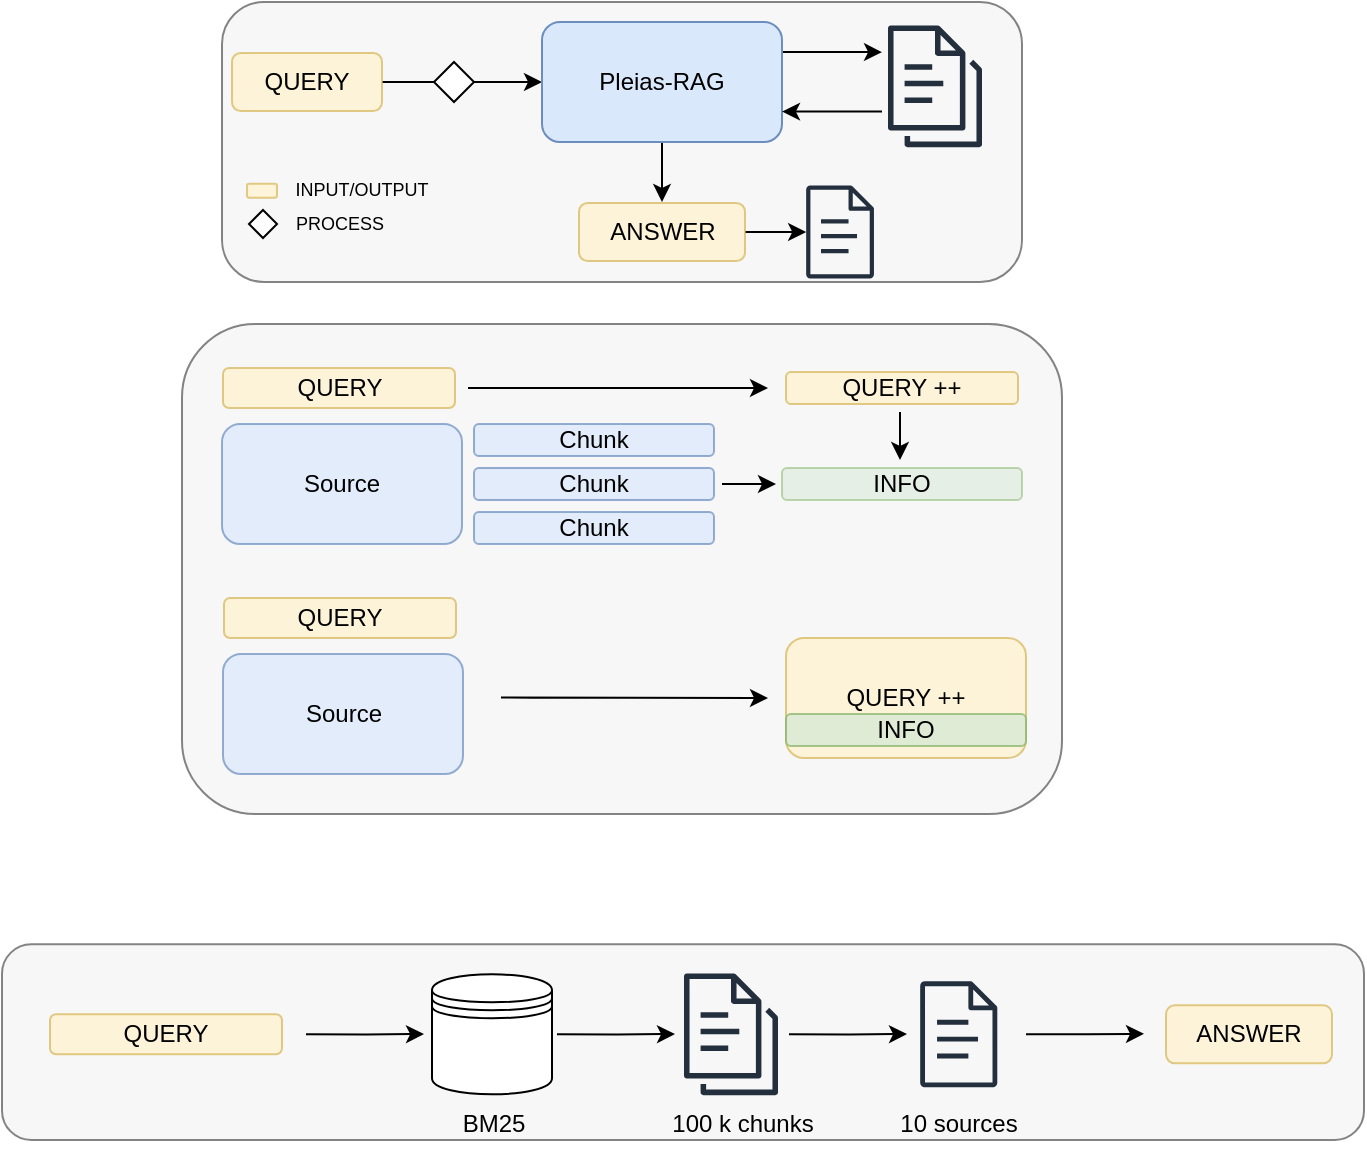 <mxfile version="27.0.6">
  <diagram name="Página-1" id="i60V8eMSksGrL9EIpr1r">
    <mxGraphModel dx="793" dy="411" grid="0" gridSize="10" guides="1" tooltips="1" connect="1" arrows="1" fold="1" page="1" pageScale="1" pageWidth="827" pageHeight="1169" math="0" shadow="0">
      <root>
        <mxCell id="0" />
        <mxCell id="1" parent="0" />
        <mxCell id="U8FTYkWrthfQKXrt1uKZ-69" value="" style="rounded=1;whiteSpace=wrap;html=1;fillColor=#f5f5f5;fontColor=#333333;strokeColor=#666666;opacity=80;" vertex="1" parent="1">
          <mxGeometry x="30" y="841.16" width="681" height="97.84" as="geometry" />
        </mxCell>
        <mxCell id="U8FTYkWrthfQKXrt1uKZ-55" value="" style="rounded=1;whiteSpace=wrap;html=1;fillColor=#f5f5f5;fontColor=#333333;strokeColor=#666666;opacity=80;" vertex="1" parent="1">
          <mxGeometry x="120" y="531" width="440" height="245" as="geometry" />
        </mxCell>
        <mxCell id="U8FTYkWrthfQKXrt1uKZ-20" value="" style="rounded=1;whiteSpace=wrap;html=1;fillColor=#f5f5f5;fontColor=#333333;strokeColor=#666666;opacity=80;" vertex="1" parent="1">
          <mxGeometry x="140" y="370" width="400" height="140" as="geometry" />
        </mxCell>
        <mxCell id="U8FTYkWrthfQKXrt1uKZ-4" style="edgeStyle=orthogonalEdgeStyle;rounded=0;orthogonalLoop=1;jettySize=auto;html=1;exitX=1;exitY=0.5;exitDx=0;exitDy=0;entryX=0;entryY=0.5;entryDx=0;entryDy=0;" edge="1" parent="1">
          <mxGeometry relative="1" as="geometry">
            <mxPoint x="300" y="410" as="targetPoint" />
            <mxPoint x="220" y="410" as="sourcePoint" />
          </mxGeometry>
        </mxCell>
        <mxCell id="U8FTYkWrthfQKXrt1uKZ-2" value="" style="rhombus;whiteSpace=wrap;html=1;" vertex="1" parent="1">
          <mxGeometry x="246" y="400" width="20" height="20" as="geometry" />
        </mxCell>
        <mxCell id="U8FTYkWrthfQKXrt1uKZ-14" style="edgeStyle=orthogonalEdgeStyle;rounded=0;orthogonalLoop=1;jettySize=auto;html=1;exitX=1;exitY=0.25;exitDx=0;exitDy=0;" edge="1" parent="1" source="U8FTYkWrthfQKXrt1uKZ-5">
          <mxGeometry relative="1" as="geometry">
            <mxPoint x="470" y="395.077" as="targetPoint" />
          </mxGeometry>
        </mxCell>
        <mxCell id="U8FTYkWrthfQKXrt1uKZ-18" style="edgeStyle=orthogonalEdgeStyle;rounded=0;orthogonalLoop=1;jettySize=auto;html=1;entryX=0.5;entryY=0;entryDx=0;entryDy=0;" edge="1" parent="1" source="U8FTYkWrthfQKXrt1uKZ-5">
          <mxGeometry relative="1" as="geometry">
            <mxPoint x="360" y="470" as="targetPoint" />
          </mxGeometry>
        </mxCell>
        <mxCell id="U8FTYkWrthfQKXrt1uKZ-5" value="Pleias-RAG" style="rounded=1;whiteSpace=wrap;html=1;fillColor=#dae8fc;strokeColor=#6c8ebf;" vertex="1" parent="1">
          <mxGeometry x="300" y="380" width="120" height="60" as="geometry" />
        </mxCell>
        <mxCell id="U8FTYkWrthfQKXrt1uKZ-8" value="" style="sketch=0;outlineConnect=0;fontColor=#232F3E;gradientColor=none;fillColor=#232F3D;strokeColor=none;dashed=0;verticalLabelPosition=bottom;verticalAlign=top;align=center;html=1;fontSize=12;fontStyle=0;aspect=fixed;pointerEvents=1;shape=mxgraph.aws4.documents3;" vertex="1" parent="1">
          <mxGeometry x="473" y="380" width="47" height="64.32" as="geometry" />
        </mxCell>
        <mxCell id="U8FTYkWrthfQKXrt1uKZ-27" style="edgeStyle=orthogonalEdgeStyle;rounded=0;orthogonalLoop=1;jettySize=auto;html=1;exitX=1;exitY=0.5;exitDx=0;exitDy=0;" edge="1" parent="1" source="U8FTYkWrthfQKXrt1uKZ-36" target="U8FTYkWrthfQKXrt1uKZ-25">
          <mxGeometry relative="1" as="geometry">
            <mxPoint x="395.0" y="485" as="sourcePoint" />
          </mxGeometry>
        </mxCell>
        <mxCell id="U8FTYkWrthfQKXrt1uKZ-15" style="edgeStyle=orthogonalEdgeStyle;rounded=0;orthogonalLoop=1;jettySize=auto;html=1;" edge="1" parent="1">
          <mxGeometry relative="1" as="geometry">
            <mxPoint x="420" y="424.81" as="targetPoint" />
            <mxPoint x="470" y="424.81" as="sourcePoint" />
            <Array as="points">
              <mxPoint x="470" y="424.81" />
              <mxPoint x="470" y="424.81" />
            </Array>
          </mxGeometry>
        </mxCell>
        <mxCell id="U8FTYkWrthfQKXrt1uKZ-21" value="" style="rhombus;whiteSpace=wrap;html=1;" vertex="1" parent="1">
          <mxGeometry x="153.5" y="474" width="14" height="14" as="geometry" />
        </mxCell>
        <mxCell id="U8FTYkWrthfQKXrt1uKZ-22" value="&lt;font style=&quot;font-size: 9px;&quot;&gt;INPUT/OUTPUT&lt;/font&gt;" style="text;html=1;align=center;verticalAlign=middle;whiteSpace=wrap;rounded=0;" vertex="1" parent="1">
          <mxGeometry x="160" y="448" width="100" height="30" as="geometry" />
        </mxCell>
        <mxCell id="U8FTYkWrthfQKXrt1uKZ-24" value="&lt;font style=&quot;font-size: 9px;&quot;&gt;PROCESS&lt;/font&gt;" style="text;html=1;align=center;verticalAlign=middle;whiteSpace=wrap;rounded=0;" vertex="1" parent="1">
          <mxGeometry x="167.5" y="465" width="62" height="30" as="geometry" />
        </mxCell>
        <mxCell id="U8FTYkWrthfQKXrt1uKZ-25" value="" style="sketch=0;outlineConnect=0;fontColor=#232F3E;gradientColor=none;fillColor=#232F3D;strokeColor=none;dashed=0;verticalLabelPosition=bottom;verticalAlign=top;align=center;html=1;fontSize=12;fontStyle=0;aspect=fixed;pointerEvents=1;shape=mxgraph.aws4.document;" vertex="1" parent="1">
          <mxGeometry x="432" y="461.7" width="34.06" height="46.6" as="geometry" />
        </mxCell>
        <mxCell id="U8FTYkWrthfQKXrt1uKZ-29" value="Source" style="rounded=1;whiteSpace=wrap;html=1;fillColor=#dae8fc;strokeColor=#6c8ebf;opacity=70;" vertex="1" parent="1">
          <mxGeometry x="140" y="581" width="120" height="60" as="geometry" />
        </mxCell>
        <mxCell id="U8FTYkWrthfQKXrt1uKZ-30" value="Chunk" style="rounded=1;whiteSpace=wrap;html=1;fillColor=#dae8fc;strokeColor=#6c8ebf;opacity=70;" vertex="1" parent="1">
          <mxGeometry x="266" y="581" width="120" height="16" as="geometry" />
        </mxCell>
        <mxCell id="U8FTYkWrthfQKXrt1uKZ-37" style="edgeStyle=orthogonalEdgeStyle;rounded=0;orthogonalLoop=1;jettySize=auto;html=1;" edge="1" parent="1">
          <mxGeometry relative="1" as="geometry">
            <mxPoint x="417" y="611" as="targetPoint" />
            <mxPoint x="390" y="611" as="sourcePoint" />
          </mxGeometry>
        </mxCell>
        <mxCell id="U8FTYkWrthfQKXrt1uKZ-31" value="Chunk" style="rounded=1;whiteSpace=wrap;html=1;fillColor=#dae8fc;strokeColor=#6c8ebf;opacity=70;" vertex="1" parent="1">
          <mxGeometry x="266" y="603" width="120" height="16" as="geometry" />
        </mxCell>
        <mxCell id="U8FTYkWrthfQKXrt1uKZ-32" value="Chunk" style="rounded=1;whiteSpace=wrap;html=1;fillColor=#dae8fc;strokeColor=#6c8ebf;opacity=70;" vertex="1" parent="1">
          <mxGeometry x="266" y="625" width="120" height="16" as="geometry" />
        </mxCell>
        <mxCell id="U8FTYkWrthfQKXrt1uKZ-39" style="edgeStyle=orthogonalEdgeStyle;rounded=0;orthogonalLoop=1;jettySize=auto;html=1;" edge="1" parent="1">
          <mxGeometry relative="1" as="geometry">
            <mxPoint x="413" y="563" as="targetPoint" />
            <mxPoint x="263" y="563" as="sourcePoint" />
          </mxGeometry>
        </mxCell>
        <mxCell id="U8FTYkWrthfQKXrt1uKZ-33" value="&lt;span style=&quot;color: rgb(0, 0, 0); font-family: Helvetica; font-size: 12px; font-style: normal; font-variant-ligatures: normal; font-variant-caps: normal; font-weight: 400; letter-spacing: normal; orphans: 2; text-align: center; text-indent: 0px; text-transform: none; widows: 2; word-spacing: 0px; -webkit-text-stroke-width: 0px; white-space: normal; text-decoration-thickness: initial; text-decoration-style: initial; text-decoration-color: initial; float: none; display: inline !important;&quot;&gt;QUERY&lt;/span&gt;" style="rounded=1;whiteSpace=wrap;html=1;fillColor=#fff2cc;strokeColor=#d6b656;opacity=70;" vertex="1" parent="1">
          <mxGeometry x="140.5" y="553" width="116" height="20" as="geometry" />
        </mxCell>
        <mxCell id="U8FTYkWrthfQKXrt1uKZ-34" value="&lt;span style=&quot;color: rgb(0, 0, 0); font-family: Helvetica; font-size: 12px; font-style: normal; font-variant-ligatures: normal; font-variant-caps: normal; font-weight: 400; letter-spacing: normal; orphans: 2; text-align: center; text-indent: 0px; text-transform: none; widows: 2; word-spacing: 0px; -webkit-text-stroke-width: 0px; white-space: normal; text-decoration-thickness: initial; text-decoration-style: initial; text-decoration-color: initial; float: none; display: inline !important;&quot;&gt;QUERY&lt;/span&gt;" style="rounded=1;whiteSpace=wrap;html=1;fillColor=#fff2cc;strokeColor=#d6b656;opacity=70;" vertex="1" parent="1">
          <mxGeometry x="145" y="395.5" width="75" height="29" as="geometry" />
        </mxCell>
        <mxCell id="U8FTYkWrthfQKXrt1uKZ-35" value="" style="rounded=1;whiteSpace=wrap;html=1;fillColor=#fff2cc;strokeColor=#d6b656;opacity=70;" vertex="1" parent="1">
          <mxGeometry x="152.5" y="460.82" width="15" height="7" as="geometry" />
        </mxCell>
        <mxCell id="U8FTYkWrthfQKXrt1uKZ-36" value="ANSWER" style="rounded=1;whiteSpace=wrap;html=1;fillColor=#fff2cc;strokeColor=#d6b656;opacity=70;" vertex="1" parent="1">
          <mxGeometry x="318.5" y="470.5" width="83" height="29" as="geometry" />
        </mxCell>
        <mxCell id="U8FTYkWrthfQKXrt1uKZ-38" value="INFO" style="rounded=1;whiteSpace=wrap;html=1;fillColor=#d5e8d4;strokeColor=#82b366;opacity=50;" vertex="1" parent="1">
          <mxGeometry x="420" y="603" width="120" height="16" as="geometry" />
        </mxCell>
        <mxCell id="U8FTYkWrthfQKXrt1uKZ-43" value="" style="edgeStyle=orthogonalEdgeStyle;rounded=0;orthogonalLoop=1;jettySize=auto;html=1;" edge="1" parent="1">
          <mxGeometry relative="1" as="geometry">
            <mxPoint x="479" y="575" as="sourcePoint" />
            <mxPoint x="479" y="599" as="targetPoint" />
          </mxGeometry>
        </mxCell>
        <mxCell id="U8FTYkWrthfQKXrt1uKZ-40" value="&lt;span style=&quot;color: rgb(0, 0, 0); font-family: Helvetica; font-size: 12px; font-style: normal; font-variant-ligatures: normal; font-variant-caps: normal; font-weight: 400; letter-spacing: normal; orphans: 2; text-align: center; text-indent: 0px; text-transform: none; widows: 2; word-spacing: 0px; -webkit-text-stroke-width: 0px; white-space: normal; text-decoration-thickness: initial; text-decoration-style: initial; text-decoration-color: initial; float: none; display: inline !important;&quot;&gt;QUERY ++&lt;/span&gt;" style="rounded=1;whiteSpace=wrap;html=1;fillColor=#fff2cc;strokeColor=#d6b656;opacity=70;" vertex="1" parent="1">
          <mxGeometry x="422" y="555" width="116" height="16" as="geometry" />
        </mxCell>
        <mxCell id="U8FTYkWrthfQKXrt1uKZ-44" value="Source" style="rounded=1;whiteSpace=wrap;html=1;fillColor=#dae8fc;strokeColor=#6c8ebf;opacity=70;" vertex="1" parent="1">
          <mxGeometry x="140.5" y="696" width="120" height="60" as="geometry" />
        </mxCell>
        <mxCell id="U8FTYkWrthfQKXrt1uKZ-49" style="edgeStyle=orthogonalEdgeStyle;rounded=0;orthogonalLoop=1;jettySize=auto;html=1;" edge="1" parent="1">
          <mxGeometry relative="1" as="geometry">
            <mxPoint x="413" y="718" as="targetPoint" />
            <mxPoint x="295.5" y="717.83" as="sourcePoint" />
            <Array as="points">
              <mxPoint x="279.5" y="717.83" />
            </Array>
          </mxGeometry>
        </mxCell>
        <mxCell id="U8FTYkWrthfQKXrt1uKZ-50" value="&lt;span style=&quot;color: rgb(0, 0, 0); font-family: Helvetica; font-size: 12px; font-style: normal; font-variant-ligatures: normal; font-variant-caps: normal; font-weight: 400; letter-spacing: normal; orphans: 2; text-align: center; text-indent: 0px; text-transform: none; widows: 2; word-spacing: 0px; -webkit-text-stroke-width: 0px; white-space: normal; text-decoration-thickness: initial; text-decoration-style: initial; text-decoration-color: initial; float: none; display: inline !important;&quot;&gt;QUERY&lt;/span&gt;" style="rounded=1;whiteSpace=wrap;html=1;fillColor=#fff2cc;strokeColor=#d6b656;opacity=70;" vertex="1" parent="1">
          <mxGeometry x="141" y="668" width="116" height="20" as="geometry" />
        </mxCell>
        <mxCell id="U8FTYkWrthfQKXrt1uKZ-53" value="&lt;span style=&quot;color: rgb(0, 0, 0); font-family: Helvetica; font-size: 12px; font-style: normal; font-variant-ligatures: normal; font-variant-caps: normal; font-weight: 400; letter-spacing: normal; orphans: 2; text-align: center; text-indent: 0px; text-transform: none; widows: 2; word-spacing: 0px; -webkit-text-stroke-width: 0px; white-space: normal; text-decoration-thickness: initial; text-decoration-style: initial; text-decoration-color: initial; float: none; display: inline !important;&quot;&gt;QUERY ++&lt;/span&gt;" style="rounded=1;whiteSpace=wrap;html=1;fillColor=#fff2cc;strokeColor=#d6b656;opacity=70;" vertex="1" parent="1">
          <mxGeometry x="422" y="688" width="120" height="60" as="geometry" />
        </mxCell>
        <mxCell id="U8FTYkWrthfQKXrt1uKZ-54" value="INFO" style="rounded=1;whiteSpace=wrap;html=1;fillColor=#d5e8d4;strokeColor=#82b366;opacity=70;" vertex="1" parent="1">
          <mxGeometry x="422" y="726" width="120" height="16" as="geometry" />
        </mxCell>
        <mxCell id="U8FTYkWrthfQKXrt1uKZ-56" value="&lt;span style=&quot;color: rgb(0, 0, 0); font-family: Helvetica; font-size: 12px; font-style: normal; font-variant-ligatures: normal; font-variant-caps: normal; font-weight: 400; letter-spacing: normal; orphans: 2; text-align: center; text-indent: 0px; text-transform: none; widows: 2; word-spacing: 0px; -webkit-text-stroke-width: 0px; white-space: normal; text-decoration-thickness: initial; text-decoration-style: initial; text-decoration-color: initial; float: none; display: inline !important;&quot;&gt;QUERY&lt;/span&gt;" style="rounded=1;whiteSpace=wrap;html=1;fillColor=#fff2cc;strokeColor=#d6b656;opacity=70;" vertex="1" parent="1">
          <mxGeometry x="54" y="876.16" width="116" height="20" as="geometry" />
        </mxCell>
        <mxCell id="U8FTYkWrthfQKXrt1uKZ-57" value="" style="shape=datastore;whiteSpace=wrap;html=1;" vertex="1" parent="1">
          <mxGeometry x="245" y="856.16" width="60" height="60" as="geometry" />
        </mxCell>
        <mxCell id="U8FTYkWrthfQKXrt1uKZ-58" value="" style="sketch=0;outlineConnect=0;fontColor=#232F3E;gradientColor=none;fillColor=#232F3D;strokeColor=none;dashed=0;verticalLabelPosition=bottom;verticalAlign=top;align=center;html=1;fontSize=12;fontStyle=0;aspect=fixed;pointerEvents=1;shape=mxgraph.aws4.documents3;" vertex="1" parent="1">
          <mxGeometry x="371" y="854" width="47" height="64.32" as="geometry" />
        </mxCell>
        <mxCell id="U8FTYkWrthfQKXrt1uKZ-60" value="" style="sketch=0;outlineConnect=0;fontColor=#232F3E;gradientColor=none;fillColor=#232F3D;strokeColor=none;dashed=0;verticalLabelPosition=bottom;verticalAlign=top;align=center;html=1;fontSize=12;fontStyle=0;aspect=fixed;pointerEvents=1;shape=mxgraph.aws4.document;" vertex="1" parent="1">
          <mxGeometry x="489.0" y="859.66" width="38.74" height="53" as="geometry" />
        </mxCell>
        <mxCell id="U8FTYkWrthfQKXrt1uKZ-64" style="edgeStyle=orthogonalEdgeStyle;rounded=0;orthogonalLoop=1;jettySize=auto;html=1;" edge="1" parent="1">
          <mxGeometry relative="1" as="geometry">
            <mxPoint x="182" y="886.17" as="sourcePoint" />
            <mxPoint x="241" y="886.02" as="targetPoint" />
            <Array as="points">
              <mxPoint x="212" y="886.17" />
            </Array>
          </mxGeometry>
        </mxCell>
        <mxCell id="U8FTYkWrthfQKXrt1uKZ-65" style="edgeStyle=orthogonalEdgeStyle;rounded=0;orthogonalLoop=1;jettySize=auto;html=1;" edge="1" parent="1">
          <mxGeometry relative="1" as="geometry">
            <mxPoint x="307.5" y="886.17" as="sourcePoint" />
            <mxPoint x="366.5" y="886.02" as="targetPoint" />
            <Array as="points">
              <mxPoint x="337.5" y="886.17" />
            </Array>
          </mxGeometry>
        </mxCell>
        <mxCell id="U8FTYkWrthfQKXrt1uKZ-66" style="edgeStyle=orthogonalEdgeStyle;rounded=0;orthogonalLoop=1;jettySize=auto;html=1;" edge="1" parent="1">
          <mxGeometry relative="1" as="geometry">
            <mxPoint x="423.5" y="886.17" as="sourcePoint" />
            <mxPoint x="482.5" y="886.02" as="targetPoint" />
            <Array as="points">
              <mxPoint x="453.5" y="886.17" />
            </Array>
          </mxGeometry>
        </mxCell>
        <mxCell id="U8FTYkWrthfQKXrt1uKZ-67" style="edgeStyle=orthogonalEdgeStyle;rounded=0;orthogonalLoop=1;jettySize=auto;html=1;" edge="1" parent="1">
          <mxGeometry relative="1" as="geometry">
            <mxPoint x="542" y="886.07" as="sourcePoint" />
            <mxPoint x="601" y="885.92" as="targetPoint" />
            <Array as="points">
              <mxPoint x="572" y="886.07" />
            </Array>
          </mxGeometry>
        </mxCell>
        <mxCell id="U8FTYkWrthfQKXrt1uKZ-68" value="ANSWER" style="rounded=1;whiteSpace=wrap;html=1;fillColor=#fff2cc;strokeColor=#d6b656;opacity=70;" vertex="1" parent="1">
          <mxGeometry x="612" y="871.66" width="83" height="29" as="geometry" />
        </mxCell>
        <mxCell id="U8FTYkWrthfQKXrt1uKZ-70" value="100 k chunks" style="text;html=1;align=center;verticalAlign=middle;whiteSpace=wrap;rounded=0;" vertex="1" parent="1">
          <mxGeometry x="360" y="916.16" width="80.5" height="30" as="geometry" />
        </mxCell>
        <mxCell id="U8FTYkWrthfQKXrt1uKZ-71" value="10 sources" style="text;html=1;align=center;verticalAlign=middle;whiteSpace=wrap;rounded=0;" vertex="1" parent="1">
          <mxGeometry x="470.06" y="916.16" width="76.63" height="30" as="geometry" />
        </mxCell>
        <mxCell id="U8FTYkWrthfQKXrt1uKZ-72" value="BM25" style="text;html=1;align=center;verticalAlign=middle;whiteSpace=wrap;rounded=0;" vertex="1" parent="1">
          <mxGeometry x="246" y="916.16" width="60" height="30" as="geometry" />
        </mxCell>
      </root>
    </mxGraphModel>
  </diagram>
</mxfile>
